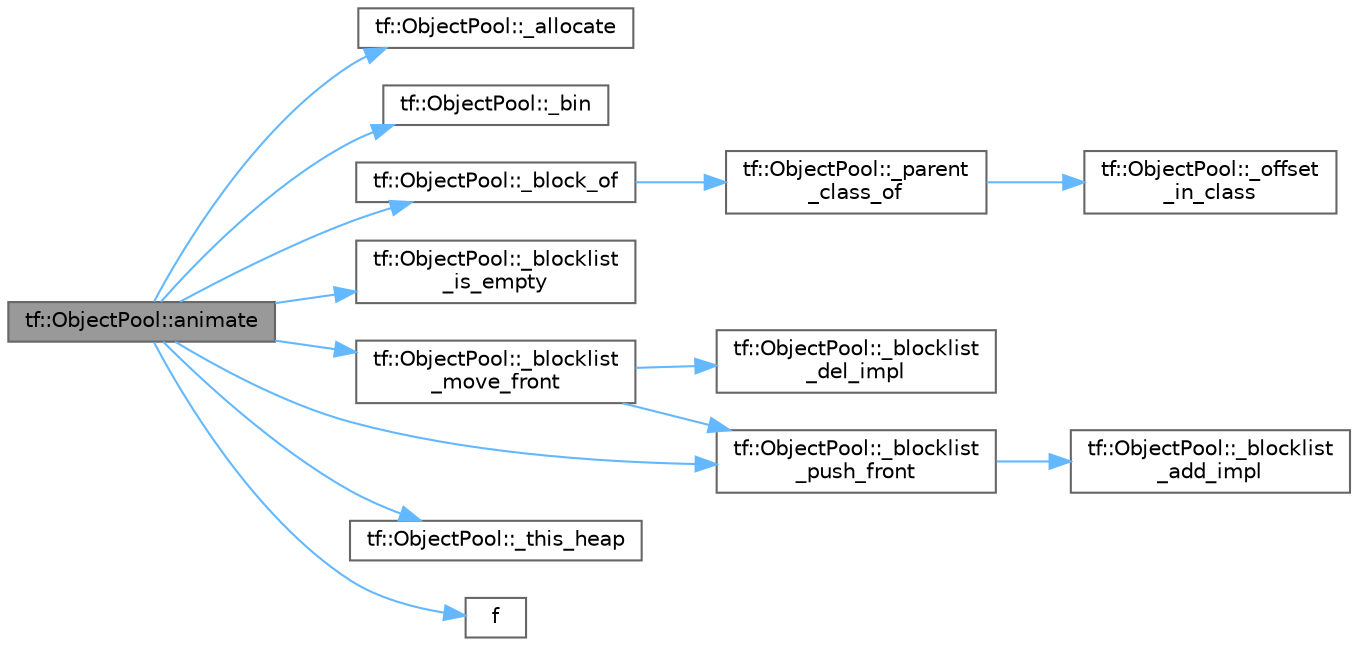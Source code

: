 digraph "tf::ObjectPool::animate"
{
 // LATEX_PDF_SIZE
  bgcolor="transparent";
  edge [fontname=Helvetica,fontsize=10,labelfontname=Helvetica,labelfontsize=10];
  node [fontname=Helvetica,fontsize=10,shape=box,height=0.2,width=0.4];
  rankdir="LR";
  Node1 [id="Node000001",label="tf::ObjectPool::animate",height=0.2,width=0.4,color="gray40", fillcolor="grey60", style="filled", fontcolor="black",tooltip="acquires a pointer to a object constructed from a given argument list"];
  Node1 -> Node2 [id="edge1_Node000001_Node000002",color="steelblue1",style="solid",tooltip=" "];
  Node2 [id="Node000002",label="tf::ObjectPool::_allocate",height=0.2,width=0.4,color="grey40", fillcolor="white", style="filled",URL="$classtf_1_1_object_pool.html#a3e5680c11cfa733af63f4fbb40564f71",tooltip=" "];
  Node1 -> Node3 [id="edge2_Node000001_Node000003",color="steelblue1",style="solid",tooltip=" "];
  Node3 [id="Node000003",label="tf::ObjectPool::_bin",height=0.2,width=0.4,color="grey40", fillcolor="white", style="filled",URL="$classtf_1_1_object_pool.html#a3d471cab17d851e714f21e9d41c04376",tooltip=" "];
  Node1 -> Node4 [id="edge3_Node000001_Node000004",color="steelblue1",style="solid",tooltip=" "];
  Node4 [id="Node000004",label="tf::ObjectPool::_block_of",height=0.2,width=0.4,color="grey40", fillcolor="white", style="filled",URL="$classtf_1_1_object_pool.html#a672b3325b13478d51c42563289aead5b",tooltip=" "];
  Node4 -> Node5 [id="edge4_Node000004_Node000005",color="steelblue1",style="solid",tooltip=" "];
  Node5 [id="Node000005",label="tf::ObjectPool::_parent\l_class_of",height=0.2,width=0.4,color="grey40", fillcolor="white", style="filled",URL="$classtf_1_1_object_pool.html#add4fa03bdde8cc7038cde7ae239e7dd9",tooltip=" "];
  Node5 -> Node6 [id="edge5_Node000005_Node000006",color="steelblue1",style="solid",tooltip=" "];
  Node6 [id="Node000006",label="tf::ObjectPool::_offset\l_in_class",height=0.2,width=0.4,color="grey40", fillcolor="white", style="filled",URL="$classtf_1_1_object_pool.html#a36720c475896a382e698ea083f8375d6",tooltip=" "];
  Node1 -> Node7 [id="edge6_Node000001_Node000007",color="steelblue1",style="solid",tooltip=" "];
  Node7 [id="Node000007",label="tf::ObjectPool::_blocklist\l_is_empty",height=0.2,width=0.4,color="grey40", fillcolor="white", style="filled",URL="$classtf_1_1_object_pool.html#ab18d3fbd20a053dfd0365c8418c91214",tooltip=" "];
  Node1 -> Node8 [id="edge7_Node000001_Node000008",color="steelblue1",style="solid",tooltip=" "];
  Node8 [id="Node000008",label="tf::ObjectPool::_blocklist\l_move_front",height=0.2,width=0.4,color="grey40", fillcolor="white", style="filled",URL="$classtf_1_1_object_pool.html#ae6797e346ab9c3d1da4c8acb162e6099",tooltip=" "];
  Node8 -> Node9 [id="edge8_Node000008_Node000009",color="steelblue1",style="solid",tooltip=" "];
  Node9 [id="Node000009",label="tf::ObjectPool::_blocklist\l_del_impl",height=0.2,width=0.4,color="grey40", fillcolor="white", style="filled",URL="$classtf_1_1_object_pool.html#ad2baa58e88a7fc37496f94e20fe50790",tooltip=" "];
  Node8 -> Node10 [id="edge9_Node000008_Node000010",color="steelblue1",style="solid",tooltip=" "];
  Node10 [id="Node000010",label="tf::ObjectPool::_blocklist\l_push_front",height=0.2,width=0.4,color="grey40", fillcolor="white", style="filled",URL="$classtf_1_1_object_pool.html#a0cca6246aed7c116366a7073e2e5ce71",tooltip=" "];
  Node10 -> Node11 [id="edge10_Node000010_Node000011",color="steelblue1",style="solid",tooltip=" "];
  Node11 [id="Node000011",label="tf::ObjectPool::_blocklist\l_add_impl",height=0.2,width=0.4,color="grey40", fillcolor="white", style="filled",URL="$classtf_1_1_object_pool.html#ab096ea63fdae98a995d00bcb6833a8ec",tooltip=" "];
  Node1 -> Node10 [id="edge11_Node000001_Node000010",color="steelblue1",style="solid",tooltip=" "];
  Node1 -> Node12 [id="edge12_Node000001_Node000012",color="steelblue1",style="solid",tooltip=" "];
  Node12 [id="Node000012",label="tf::ObjectPool::_this_heap",height=0.2,width=0.4,color="grey40", fillcolor="white", style="filled",URL="$classtf_1_1_object_pool.html#a47bd4c6a7091c913e7f14497bb2baae7",tooltip=" "];
  Node1 -> Node13 [id="edge13_Node000001_Node000013",color="steelblue1",style="solid",tooltip=" "];
  Node13 [id="Node000013",label="f",height=0.2,width=0.4,color="grey40", fillcolor="white", style="filled",URL="$cxx11__tensor__map_8cpp.html#a7f507fea02198f6cb81c86640c7b1a4e",tooltip=" "];
}
